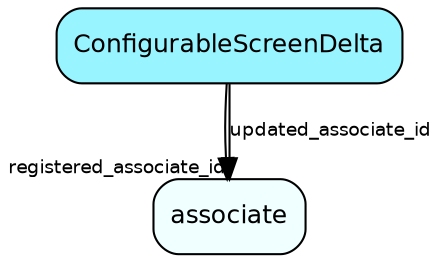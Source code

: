 digraph ConfigurableScreenDelta  {
node [shape = box style="rounded, filled" fontname = "Helvetica" fontsize = "12" ]
edge [fontname = "Helvetica" fontsize = "9"]

ConfigurableScreenDelta[fillcolor = "cadetblue1"]
associate[fillcolor = "azure1"]
ConfigurableScreenDelta -> associate [headlabel = "registered_associate_id"]
ConfigurableScreenDelta -> associate [label = "updated_associate_id"]
}
